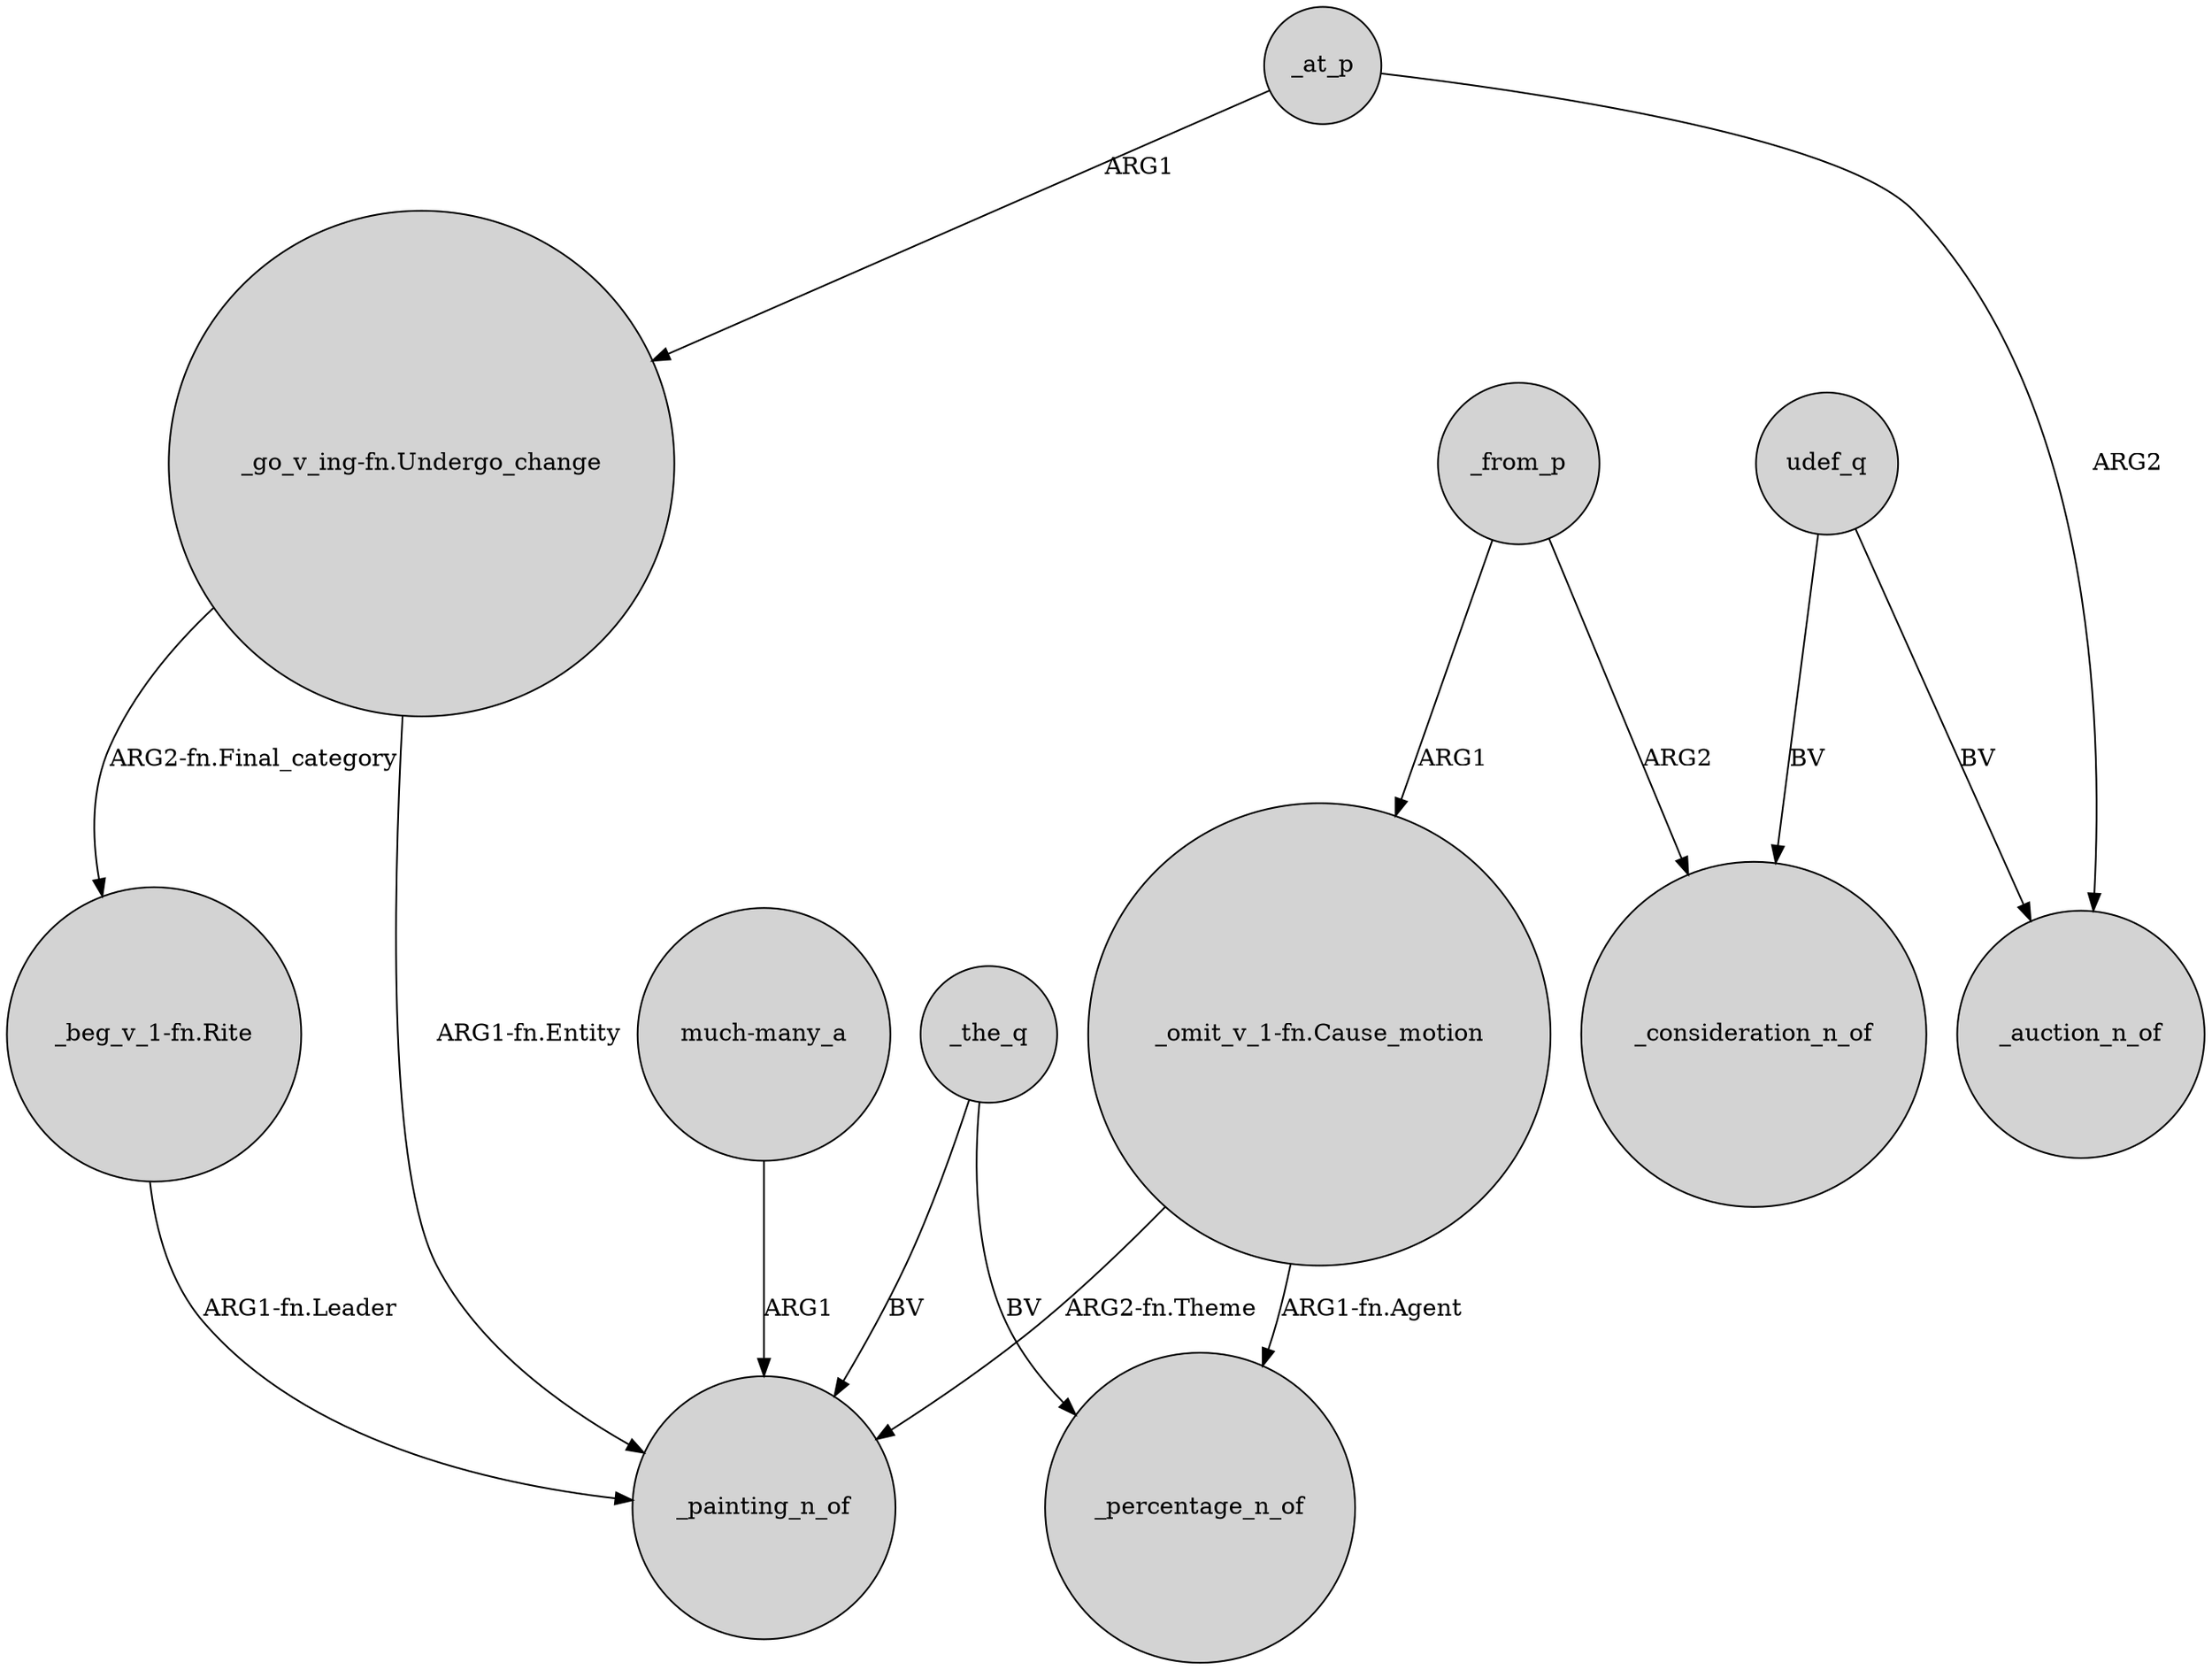 digraph {
	node [shape=circle style=filled]
	"_go_v_ing-fn.Undergo_change" -> "_beg_v_1-fn.Rite" [label="ARG2-fn.Final_category"]
	"_go_v_ing-fn.Undergo_change" -> _painting_n_of [label="ARG1-fn.Entity"]
	_the_q -> _painting_n_of [label=BV]
	_from_p -> _consideration_n_of [label=ARG2]
	"_omit_v_1-fn.Cause_motion" -> _percentage_n_of [label="ARG1-fn.Agent"]
	_from_p -> "_omit_v_1-fn.Cause_motion" [label=ARG1]
	udef_q -> _consideration_n_of [label=BV]
	"_omit_v_1-fn.Cause_motion" -> _painting_n_of [label="ARG2-fn.Theme"]
	udef_q -> _auction_n_of [label=BV]
	_at_p -> "_go_v_ing-fn.Undergo_change" [label=ARG1]
	"much-many_a" -> _painting_n_of [label=ARG1]
	_at_p -> _auction_n_of [label=ARG2]
	_the_q -> _percentage_n_of [label=BV]
	"_beg_v_1-fn.Rite" -> _painting_n_of [label="ARG1-fn.Leader"]
}
